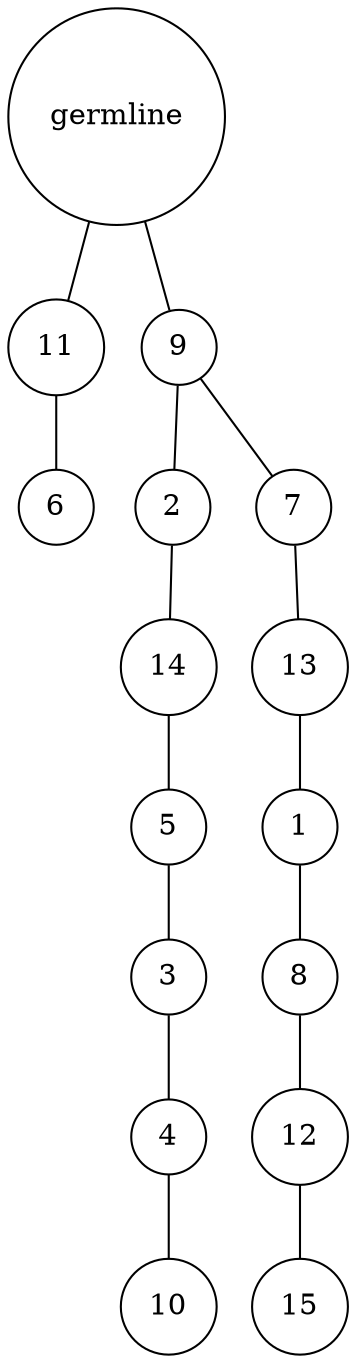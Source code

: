 graph {
	rankdir=UD;
	splines=line;
	node [shape=circle]
	"0x7f26335cbf40" [label="germline"];
	"0x7f26335cbf70" [label="11"];
	"0x7f26335cbf40" -- "0x7f26335cbf70" ;
	"0x7f26335cbfa0" [label="6"];
	"0x7f26335cbf70" -- "0x7f26335cbfa0" ;
	"0x7f26335cbfd0" [label="9"];
	"0x7f26335cbf40" -- "0x7f26335cbfd0" ;
	"0x7f265e11d040" [label="2"];
	"0x7f26335cbfd0" -- "0x7f265e11d040" ;
	"0x7f265e11d070" [label="14"];
	"0x7f265e11d040" -- "0x7f265e11d070" ;
	"0x7f265e11d0a0" [label="5"];
	"0x7f265e11d070" -- "0x7f265e11d0a0" ;
	"0x7f265e11d0d0" [label="3"];
	"0x7f265e11d0a0" -- "0x7f265e11d0d0" ;
	"0x7f265e11d100" [label="4"];
	"0x7f265e11d0d0" -- "0x7f265e11d100" ;
	"0x7f265e11d130" [label="10"];
	"0x7f265e11d100" -- "0x7f265e11d130" ;
	"0x7f265e11d160" [label="7"];
	"0x7f26335cbfd0" -- "0x7f265e11d160" ;
	"0x7f265e11d190" [label="13"];
	"0x7f265e11d160" -- "0x7f265e11d190" ;
	"0x7f265e11d1c0" [label="1"];
	"0x7f265e11d190" -- "0x7f265e11d1c0" ;
	"0x7f265e11d1f0" [label="8"];
	"0x7f265e11d1c0" -- "0x7f265e11d1f0" ;
	"0x7f265e11d220" [label="12"];
	"0x7f265e11d1f0" -- "0x7f265e11d220" ;
	"0x7f265e11d250" [label="15"];
	"0x7f265e11d220" -- "0x7f265e11d250" ;
}
